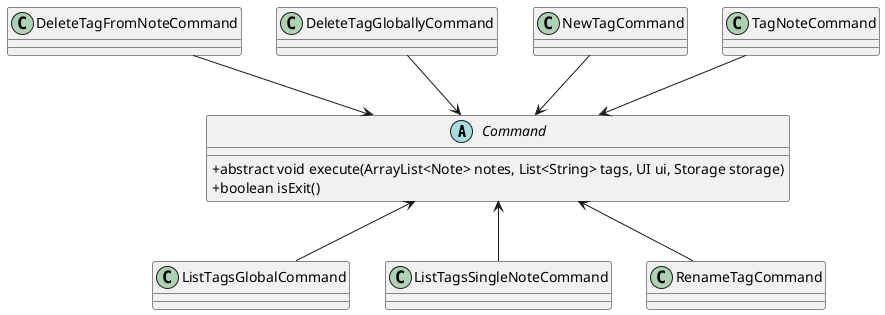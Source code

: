 @startuml TagCommands
skinparam classAttributeIconSize 0

abstract class Command {
    + abstract void execute(ArrayList<Note> notes, List<String> tags, UI ui, Storage storage) 
    + boolean isExit()
}

class DeleteTagFromNoteCommand
class DeleteTagGloballyCommand
class ListTagsGlobalCommand
class ListTagsSingleNoteCommand
class NewTagCommand
class RenameTagCommand
class TagNoteCommand

DeleteTagFromNoteCommand -down-> Command
DeleteTagGloballyCommand -down-> Command
ListTagsSingleNoteCommand -up-> Command
NewTagCommand -down-> Command
RenameTagCommand -up-> Command
TagNoteCommand -down-> Command
ListTagsGlobalCommand -up-> Command
@enduml